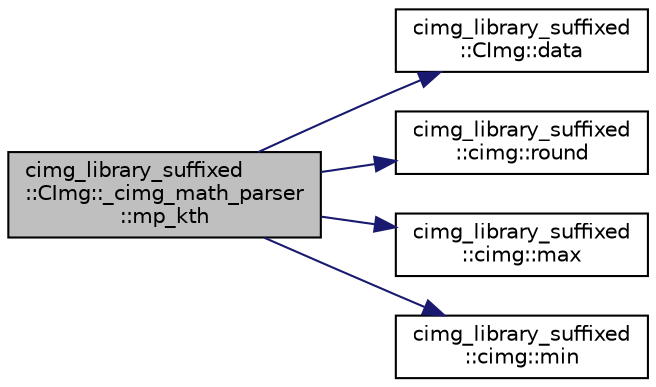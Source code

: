 digraph "cimg_library_suffixed::CImg::_cimg_math_parser::mp_kth"
{
  edge [fontname="Helvetica",fontsize="10",labelfontname="Helvetica",labelfontsize="10"];
  node [fontname="Helvetica",fontsize="10",shape=record];
  rankdir="LR";
  Node643 [label="cimg_library_suffixed\l::CImg::_cimg_math_parser\l::mp_kth",height=0.2,width=0.4,color="black", fillcolor="grey75", style="filled", fontcolor="black"];
  Node643 -> Node644 [color="midnightblue",fontsize="10",style="solid",fontname="Helvetica"];
  Node644 [label="cimg_library_suffixed\l::CImg::data",height=0.2,width=0.4,color="black", fillcolor="white", style="filled",URL="$structcimg__library__suffixed_1_1_c_img.html#a5a062592b78f33dd2813cc59985e61a2",tooltip="Return a pointer to the first pixel value. "];
  Node643 -> Node645 [color="midnightblue",fontsize="10",style="solid",fontname="Helvetica"];
  Node645 [label="cimg_library_suffixed\l::cimg::round",height=0.2,width=0.4,color="black", fillcolor="white", style="filled",URL="$namespacecimg__library__suffixed_1_1cimg.html#a7bed9b422eb303150d7abb503e7201fc"];
  Node643 -> Node646 [color="midnightblue",fontsize="10",style="solid",fontname="Helvetica"];
  Node646 [label="cimg_library_suffixed\l::cimg::max",height=0.2,width=0.4,color="black", fillcolor="white", style="filled",URL="$namespacecimg__library__suffixed_1_1cimg.html#a4b4cabc621d732787bca13016ea8026a",tooltip="Return the maximum between four values. "];
  Node643 -> Node647 [color="midnightblue",fontsize="10",style="solid",fontname="Helvetica"];
  Node647 [label="cimg_library_suffixed\l::cimg::min",height=0.2,width=0.4,color="black", fillcolor="white", style="filled",URL="$namespacecimg__library__suffixed_1_1cimg.html#ad5459593e7f8a4066cb22ad63de8e92d",tooltip="Return the minimum between four values. "];
}
